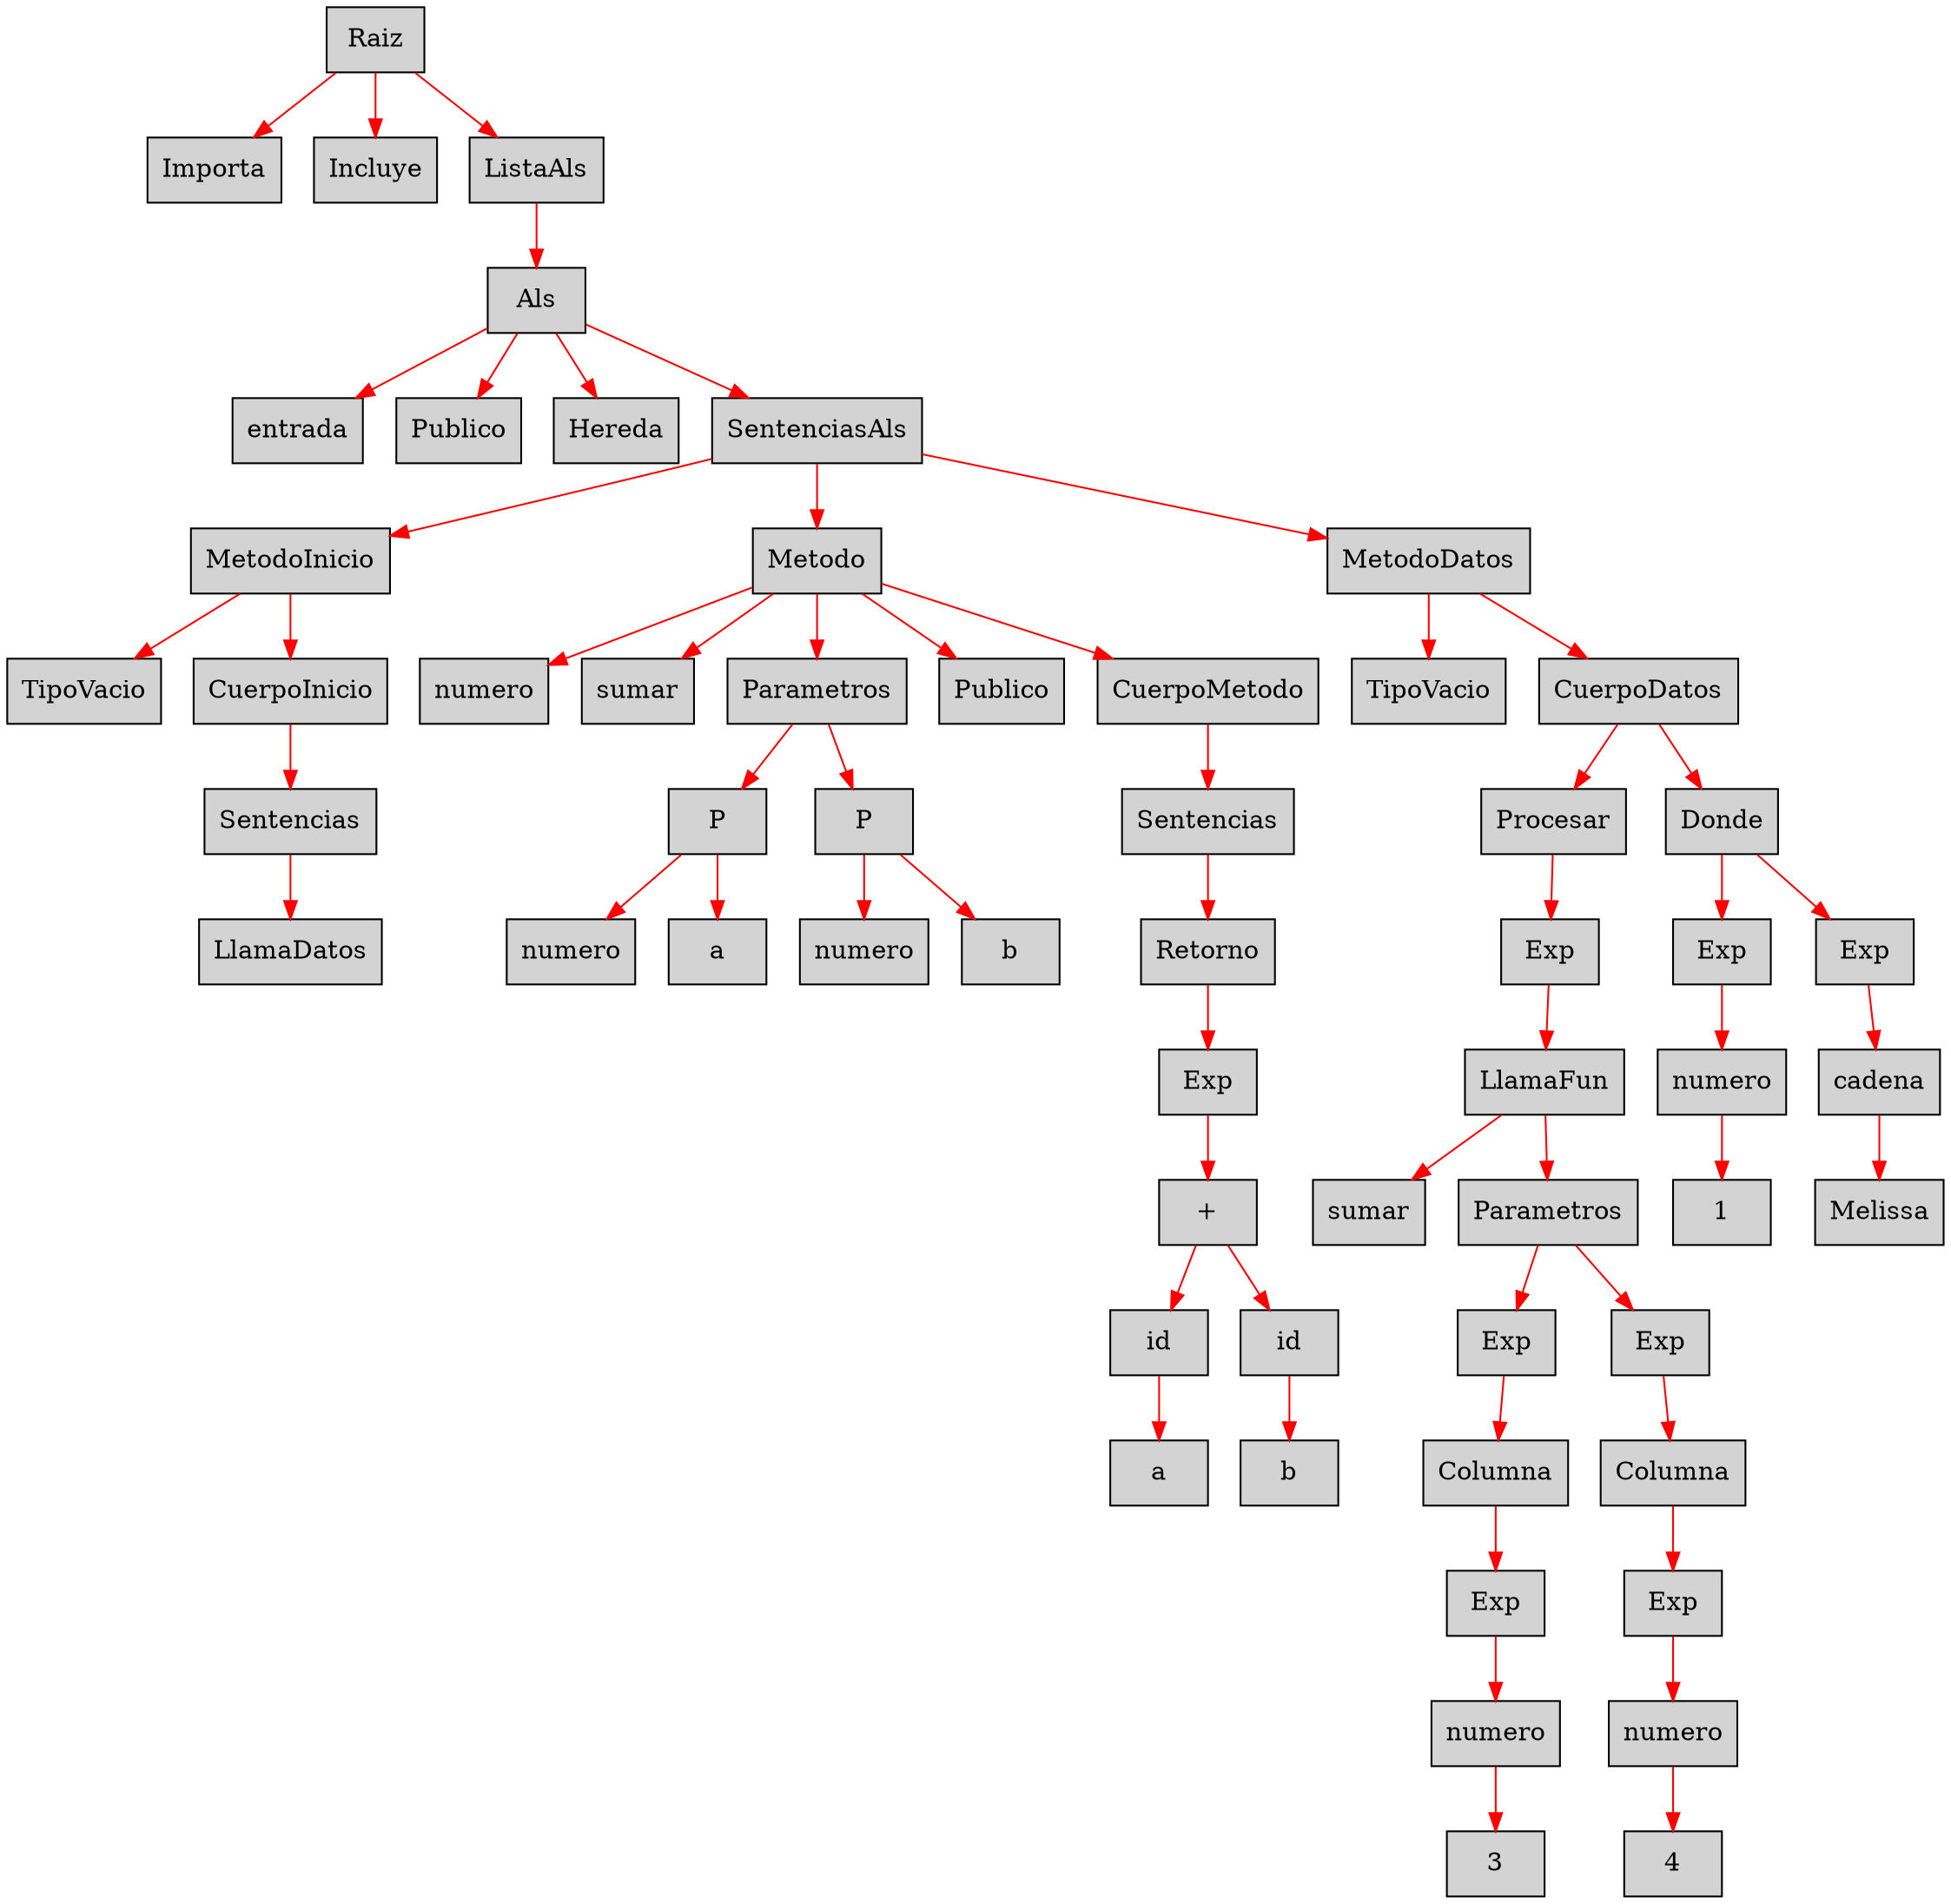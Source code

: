 digraph G {node[shape=box, style=filled]; edge[color=red]
node969772471[label="Raiz"];
 node969772471->node1822324891;node1822324891[label="Importa"];
 node969772471->node518310091;node518310091[label="Incluye"];
 node969772471->node85279451;node85279451[label="ListaAls"];
 node85279451->node1356912635;node1356912635[label="Als"];
 node1356912635->node1336223708;node1336223708[label="entrada"];
 node1356912635->node2009013363;node2009013363[label="Publico"];
 node1356912635->node1477680069;node1477680069[label="Hereda"];
 node1356912635->node236634163;node236634163[label="SentenciasAls"];
 node236634163->node1760009707;node1760009707[label="MetodoInicio"];
 node1760009707->node1739868160;node1739868160[label="TipoVacio"];
 node1760009707->node599603840;node599603840[label="CuerpoInicio"];
 node599603840->node2071883164;node2071883164[label="Sentencias"];
 node2071883164->node790802397;node790802397[label="LlamaDatos"];
 node236634163->node1779635825;node1779635825[label="Metodo"];
 node1779635825->node540039305;node540039305[label="numero"];
 node1779635825->node682283934;node682283934[label="sumar"];
 node1779635825->node315411729;node315411729[label="Parametros"];
 node315411729->node1612640679;node1612640679[label="P"];
 node1612640679->node1120409917;node1120409917[label="numero"];
 node1612640679->node1015022809;node1015022809[label="a"];
 node315411729->node1213260317;node1213260317[label="P"];
 node1213260317->node1599385977;node1599385977[label="numero"];
 node1213260317->node1566005855;node1566005855[label="b"];
 node1779635825->node1640836064;node1640836064[label="Publico"];
 node1779635825->node776109518;node776109518[label="CuerpoMetodo"];
 node776109518->node1424481798;node1424481798[label="Sentencias"];
 node1424481798->node856028007;node856028007[label="Retorno"];
 node856028007->node991907020;node991907020[label="Exp"];
 node991907020->node110033516;node110033516[label="+"];
 node110033516->node1827869525;node1827869525[label="id"];
 node1827869525->node1886477159;node1886477159[label="a"];
 node110033516->node826871945;node826871945[label="id"];
 node826871945->node1088799062;node1088799062[label="b"];
 node236634163->node888675236;node888675236[label="MetodoDatos"];
 node888675236->node1311298623;node1311298623[label="TipoVacio"];
 node888675236->node924600363;node924600363[label="CuerpoDatos"];
 node924600363->node1503510767;node1503510767[label="Procesar"];
 node1503510767->node760005955;node760005955[label="Exp"];
 node760005955->node634217977;node634217977[label="LlamaFun"];
 node634217977->node1891970171;node1891970171[label="sumar"];
 node634217977->node1197998132;node1197998132[label="Parametros"];
 node1197998132->node205894471;node205894471[label="Exp"];
 node205894471->node1122631067;node1122631067[label="Columna"];
 node1122631067->node454469449;node454469449[label="Exp"];
 node454469449->node477654463;node477654463[label="numero"];
 node477654463->node1032207100;node1032207100[label="3"];
 node1197998132->node814620146;node814620146[label="Exp"];
 node814620146->node504158277;node504158277[label="Columna"];
 node504158277->node1103514542;node1103514542[label="Exp"];
 node1103514542->node1302055088;node1302055088[label="numero"];
 node1302055088->node230305148;node230305148[label="4"];
 node924600363->node1972114046;node1972114046[label="Donde"];
 node1972114046->node107261018;node107261018[label="Exp"];
 node107261018->node355019374;node355019374[label="numero"];
 node355019374->node1227109498;node1227109498[label="1"];
 node1972114046->node1554960578;node1554960578[label="Exp"];
 node1554960578->node2131468657;node2131468657[label="cadena"];
 node2131468657->node590192292;node590192292[label="Melissa"];

}
